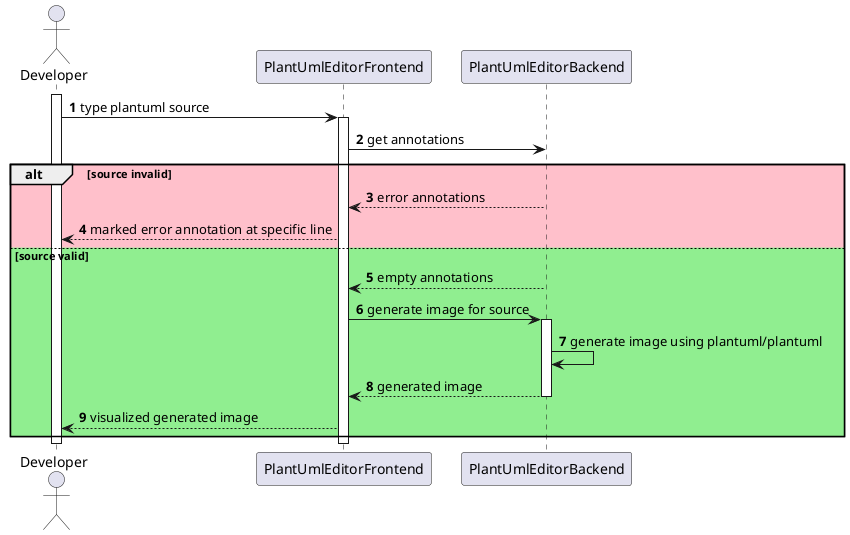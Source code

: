 @startuml

autonumber

actor Developer
participant PlantUmlEditorFrontend
participant PlantUmlEditorBackend

activate Developer
Developer -> PlantUmlEditorFrontend: type plantuml source

activate PlantUmlEditorFrontend
PlantUmlEditorFrontend -> PlantUmlEditorBackend: get annotations

alt #pink source invalid
    PlantUmlEditorBackend --> PlantUmlEditorFrontend: error annotations
    deactivate PlantUmlEditorBackend
    PlantUmlEditorFrontend --> Developer: marked error annotation at specific line
else #lightgreen source valid
    PlantUmlEditorBackend --> PlantUmlEditorFrontend: empty annotations
    deactivate PlantUmlEditorBackend
    PlantUmlEditorFrontend -> PlantUmlEditorBackend: generate image for source
    activate PlantUmlEditorBackend
    PlantUmlEditorBackend -> PlantUmlEditorBackend: generate image using plantuml/plantuml
    PlantUmlEditorBackend --> PlantUmlEditorFrontend: generated image
    deactivate PlantUmlEditorBackend
    PlantUmlEditorFrontend --> Developer: visualized generated image
end

deactivate PlantUmlEditorFrontend
deactivate Developer

@enduml
